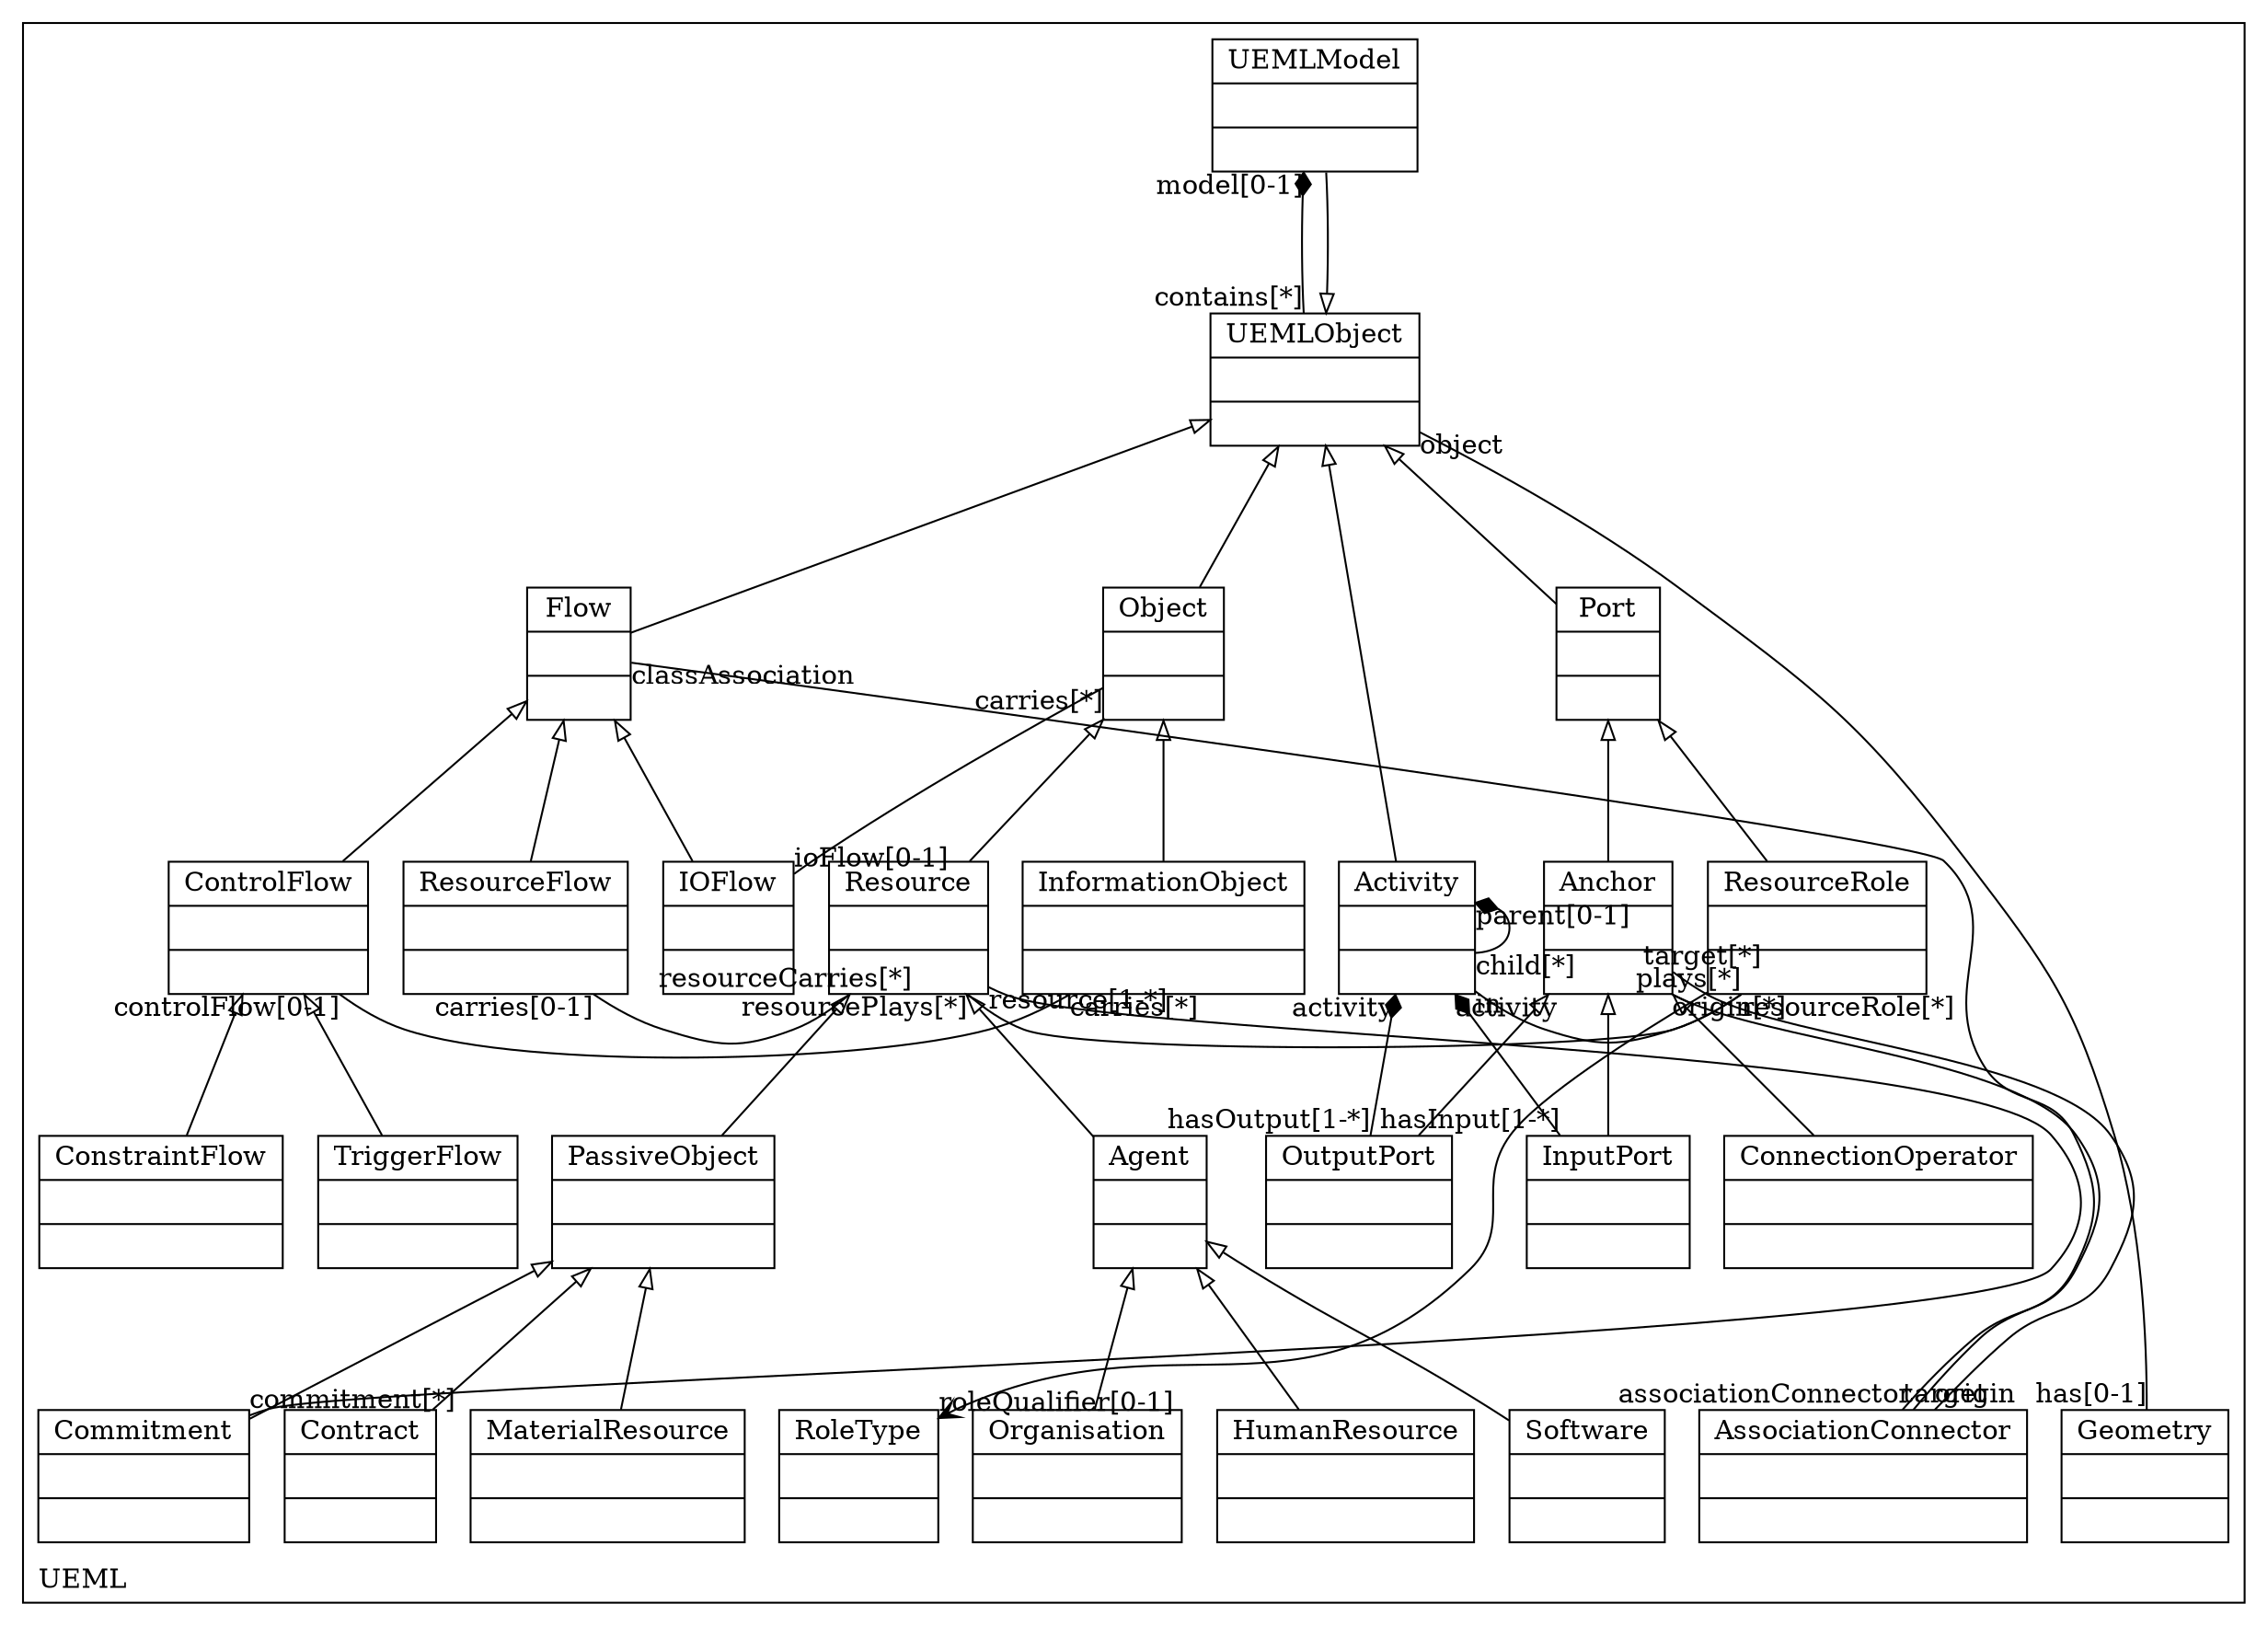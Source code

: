 digraph "KM3 Model in DOT" {
graph[rankdir=BT,labeljust=l,labelloc=t,nodeSep=0.75,compound=true];
 subgraph "cluster_UEML"{
labelloc=t
color=black
label=UEML
 node[shape=record];
UEMLObject[label="{UEMLObject| | }"]
 UEMLObject->UEMLModel[arrowhead=diamond,arrowtail=none,headlabel="model[0-1]",taillabel="contains[*]",group=UEMLModel,minlen=2,constraint=true,]
;
 node[shape=record];
UEMLModel[label="{UEMLModel| | }"]
 UEMLModel->UEMLObject[arrowhead=onormal,group=UEMLObject,minlen=2,constraint=true,]
;
 node[shape=record];
Geometry[label="{Geometry| | }"]
 Geometry->UEMLObject[arrowhead=none,arrowtail=none,headlabel="object",taillabel="has[0-1]",group=UEMLObject,minlen=2,constraint=false,]
;
 node[shape=record];
Port[label="{Port| | }"]
 Port->UEMLObject[arrowhead=onormal,group=UEMLObject,minlen=2,constraint=true,]
;
 node[shape=record];
Flow[label="{Flow| | }"]
 Flow->AssociationConnector[arrowhead=none,arrowtail=none,headlabel="associationConnector",taillabel="classAssociation",group=AssociationConnector,minlen=2,constraint=false,]
 Flow->UEMLObject[arrowhead=onormal,group=UEMLObject,minlen=2,constraint=true,]
;
 node[shape=record];
Activity[label="{Activity| | }"]
 Activity->ResourceRole[arrowhead=none,arrowtail=none,headlabel="resourceRole[*]",taillabel="in",group=ResourceRole,minlen=2,constraint=false,]
 Activity->Activity[arrowhead=diamond,arrowtail=none,headlabel="parent[0-1]",taillabel="child[*]",group=Activity,minlen=2,constraint=true,]
 Activity->UEMLObject[arrowhead=onormal,group=UEMLObject,minlen=2,constraint=true,]
;
 node[shape=record];
Object[label="{Object| | }"]
 Object->UEMLObject[arrowhead=onormal,group=UEMLObject,minlen=2,constraint=true,]
;
 node[shape=record];
InformationObject[label="{InformationObject| | }"]
 InformationObject->Object[arrowhead=onormal,group=Object,minlen=2,constraint=true,]
;
 node[shape=record];
Resource[label="{Resource| | }"]
 Resource->ResourceFlow[arrowhead=none,arrowtail=none,headlabel="carries[0-1]",taillabel="resourceCarries[*]",group=ResourceFlow,minlen=2,constraint=false,]
 Resource->ResourceRole[arrowhead=none,arrowtail=none,headlabel="plays[*]",taillabel="resourcePlays[*]",group=ResourceRole,minlen=2,constraint=false,]
 Resource->Commitment[arrowhead=none,arrowtail=none,headlabel="commitment[*]",taillabel="resource[1-*]",group=Commitment,minlen=2,constraint=false,]
 Resource->Object[arrowhead=onormal,group=Object,minlen=2,constraint=true,]
;
 node[shape=record];
MaterialResource[label="{MaterialResource| | }"]
 MaterialResource->PassiveObject[arrowhead=onormal,group=PassiveObject,minlen=2,constraint=true,]
;
 node[shape=record];
HumanResource[label="{HumanResource| | }"]
 HumanResource->Agent[arrowhead=onormal,group=Agent,minlen=2,constraint=true,]
;
 node[shape=record];
ResourceFlow[label="{ResourceFlow| | }"]
 ResourceFlow->Flow[arrowhead=onormal,group=Flow,minlen=2,constraint=true,]
;
 node[shape=record];
IOFlow[label="{IOFlow| | }"]
 IOFlow->Object[arrowhead=none,arrowtail=none,headlabel="carries[*]",taillabel="ioFlow[0-1]",group=Object,minlen=2,constraint=false,]
 IOFlow->Flow[arrowhead=onormal,group=Flow,minlen=2,constraint=true,]
;
 node[shape=record];
ControlFlow[label="{ControlFlow| | }"]
 ControlFlow->InformationObject[arrowhead=none,arrowtail=none,headlabel="carries[*]",taillabel="controlFlow[0-1]",group=InformationObject,minlen=2,constraint=false,]
 ControlFlow->Flow[arrowhead=onormal,group=Flow,minlen=2,constraint=true,]
;
 node[shape=record];
TriggerFlow[label="{TriggerFlow| | }"]
 TriggerFlow->ControlFlow[arrowhead=onormal,group=ControlFlow,minlen=2,constraint=true,]
;
 node[shape=record];
ConstraintFlow[label="{ConstraintFlow| | }"]
 ConstraintFlow->ControlFlow[arrowhead=onormal,group=ControlFlow,minlen=2,constraint=true,]
;
 node[shape=record];
ResourceRole[label="{ResourceRole| | }"]
 ResourceRole->RoleType[arrowhead=vee,arrowtail=none,headlabel="roleQualifier[0-1]",group=RoleType,minlen=2,constraint=false,]
 ResourceRole->Port[arrowhead=onormal,group=Port,minlen=2,constraint=true,]
;
 node[shape=record];
RoleType[label="{RoleType| | }"]
;
 node[shape=record];
Anchor[label="{Anchor| | }"]
 Anchor->AssociationConnector[arrowhead=none,arrowtail=none,headlabel="origin",taillabel="target[*]",group=AssociationConnector,minlen=2,constraint=false,]
 Anchor->Port[arrowhead=onormal,group=Port,minlen=2,constraint=true,]
;
 node[shape=record];
OutputPort[label="{OutputPort| | }"]
 OutputPort->Activity[arrowhead=diamond,arrowtail=none,headlabel="activity",taillabel="hasOutput[1-*]",group=Activity,minlen=2,constraint=true,]
 OutputPort->Anchor[arrowhead=onormal,group=Anchor,minlen=2,constraint=true,]
;
 node[shape=record];
InputPort[label="{InputPort| | }"]
 InputPort->Activity[arrowhead=diamond,arrowtail=none,headlabel="activity",taillabel="hasInput[1-*]",group=Activity,minlen=2,constraint=true,]
 InputPort->Anchor[arrowhead=onormal,group=Anchor,minlen=2,constraint=true,]
;
 node[shape=record];
ConnectionOperator[label="{ConnectionOperator| | }"]
 ConnectionOperator->Anchor[arrowhead=onormal,group=Anchor,minlen=2,constraint=true,]
;
 node[shape=record];
AssociationConnector[label="{AssociationConnector| | }"]
 AssociationConnector->Anchor[arrowhead=none,arrowtail=none,headlabel="origin[*]",taillabel="target",group=Anchor,minlen=2,constraint=false,]
;
 node[shape=record];
PassiveObject[label="{PassiveObject| | }"]
 PassiveObject->Resource[arrowhead=onormal,group=Resource,minlen=2,constraint=true,]
;
 node[shape=record];
Commitment[label="{Commitment| | }"]
 Commitment->PassiveObject[arrowhead=onormal,group=PassiveObject,minlen=2,constraint=true,]
;
 node[shape=record];
Contract[label="{Contract| | }"]
 Contract->PassiveObject[arrowhead=onormal,group=PassiveObject,minlen=2,constraint=true,]
;
 node[shape=record];
Agent[label="{Agent| | }"]
 Agent->Resource[arrowhead=onormal,group=Resource,minlen=2,constraint=true,]
;
 node[shape=record];
Software[label="{Software| | }"]
 Software->Agent[arrowhead=onormal,group=Agent,minlen=2,constraint=true,]
;
 node[shape=record];
Organisation[label="{Organisation| | }"]
 Organisation->Agent[arrowhead=onormal,group=Agent,minlen=2,constraint=true,]
;

}
}